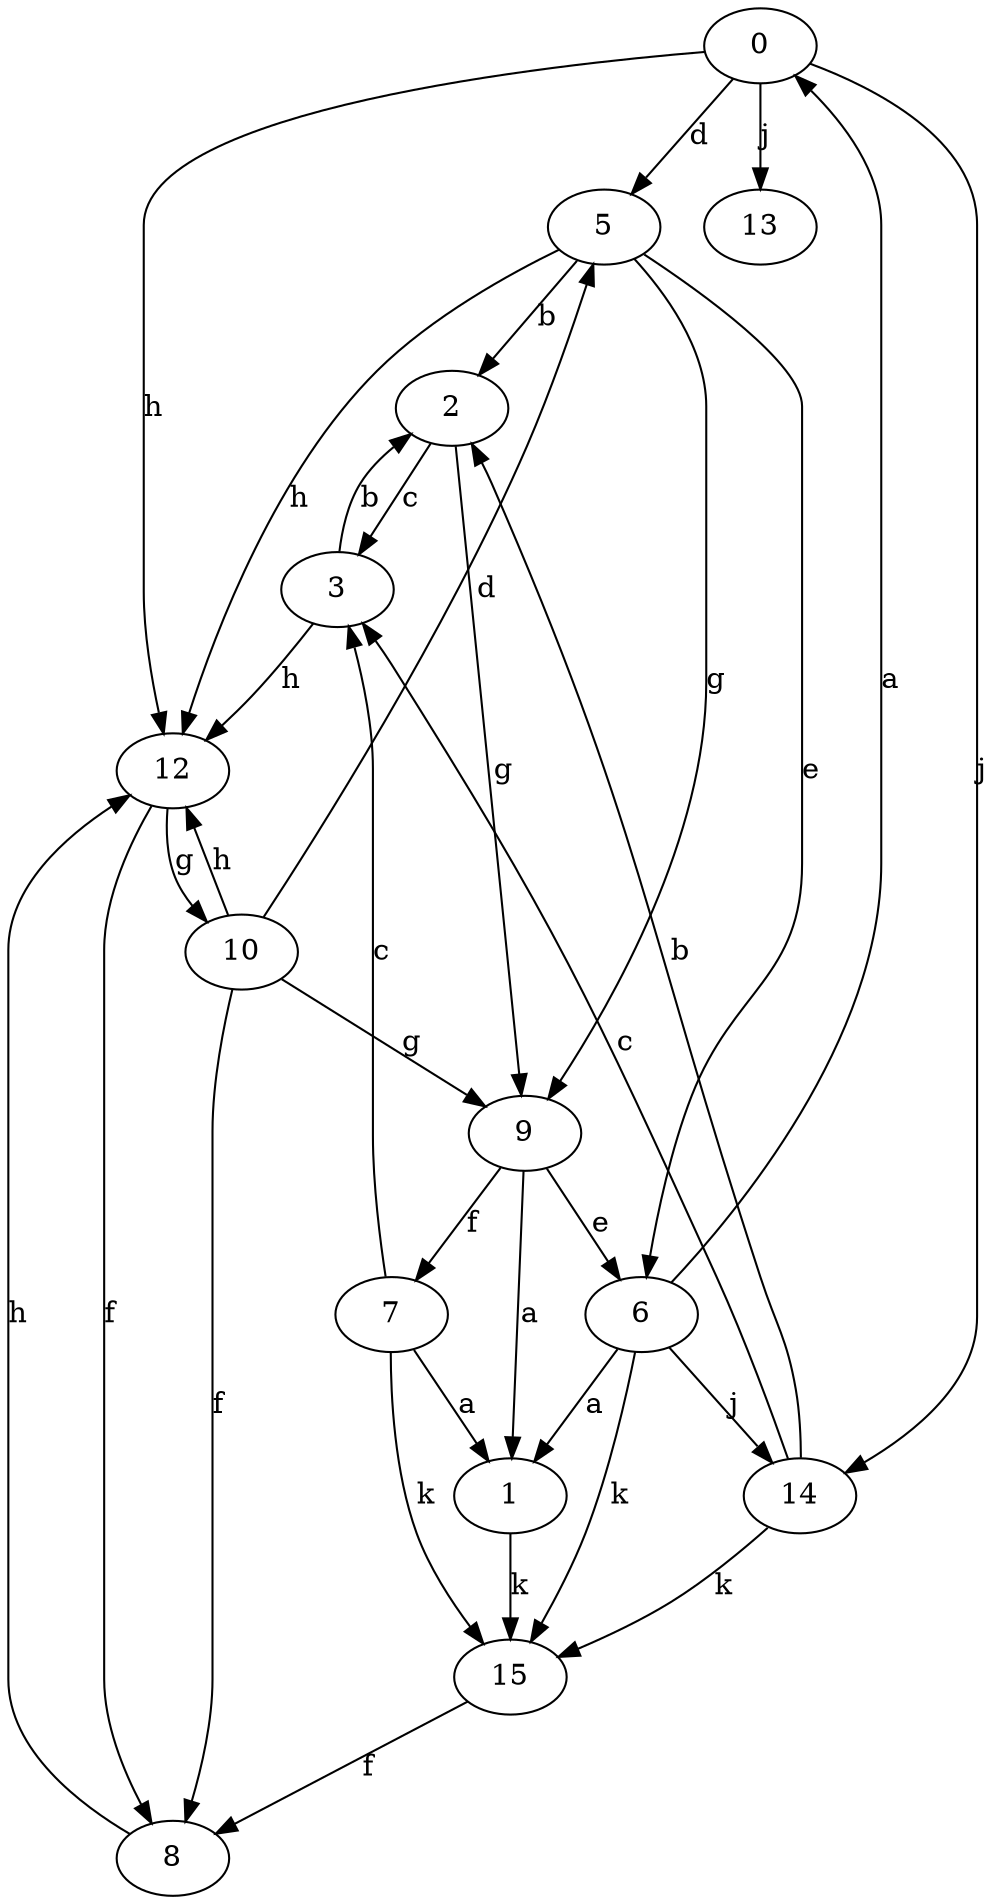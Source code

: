 strict digraph  {
0;
1;
2;
3;
5;
6;
7;
8;
9;
10;
12;
13;
14;
15;
0 -> 5  [label=d];
0 -> 12  [label=h];
0 -> 13  [label=j];
0 -> 14  [label=j];
1 -> 15  [label=k];
2 -> 3  [label=c];
2 -> 9  [label=g];
3 -> 2  [label=b];
3 -> 12  [label=h];
5 -> 2  [label=b];
5 -> 6  [label=e];
5 -> 9  [label=g];
5 -> 12  [label=h];
6 -> 0  [label=a];
6 -> 1  [label=a];
6 -> 14  [label=j];
6 -> 15  [label=k];
7 -> 1  [label=a];
7 -> 3  [label=c];
7 -> 15  [label=k];
8 -> 12  [label=h];
9 -> 1  [label=a];
9 -> 6  [label=e];
9 -> 7  [label=f];
10 -> 5  [label=d];
10 -> 8  [label=f];
10 -> 9  [label=g];
10 -> 12  [label=h];
12 -> 8  [label=f];
12 -> 10  [label=g];
14 -> 2  [label=b];
14 -> 3  [label=c];
14 -> 15  [label=k];
15 -> 8  [label=f];
}
